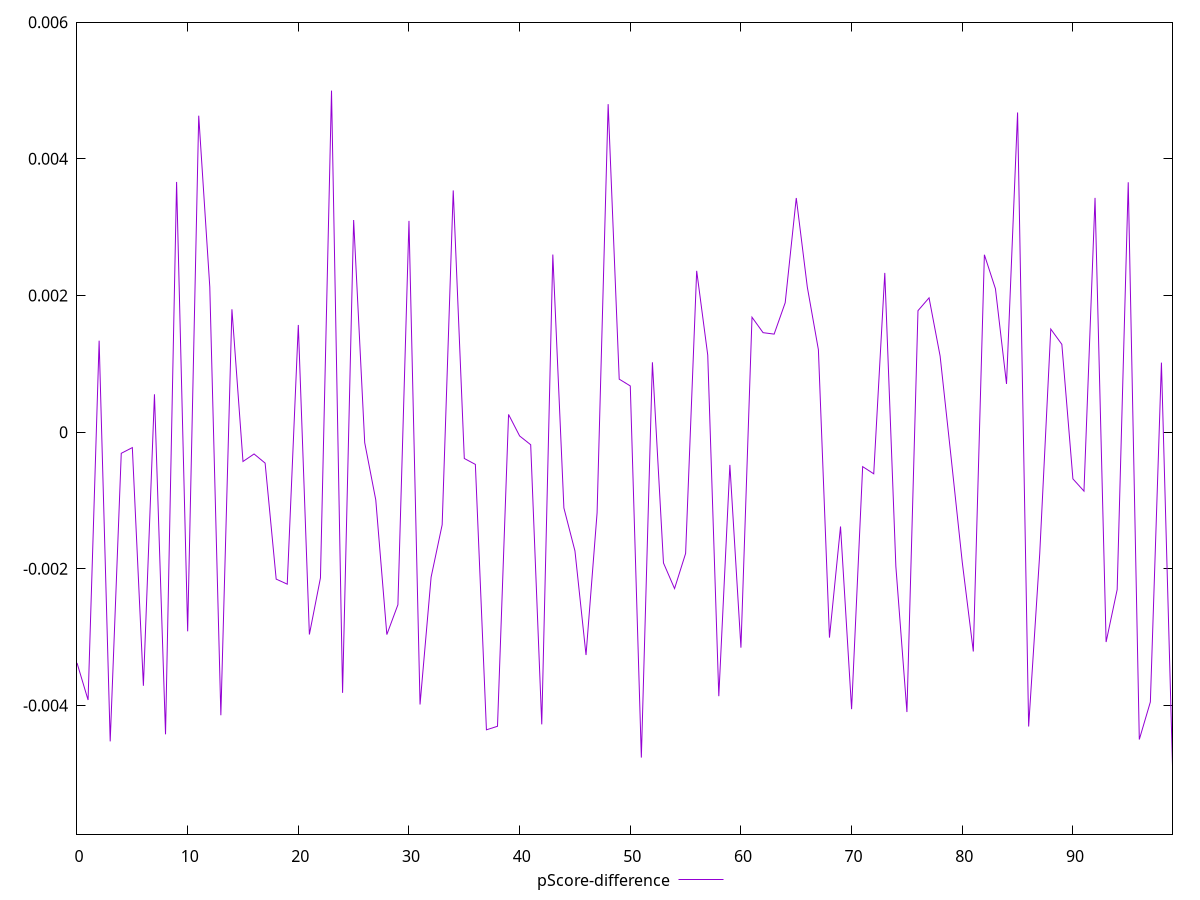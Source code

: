 reset

$pScoreDifference <<EOF
0 -0.003376393099854935
1 -0.003918468686098575
2 0.0013388928874142891
3 -0.004524583316891206
4 -0.0003087106979579035
5 -0.00022548465926008898
6 -0.0037103718516902084
7 0.0005545440197037843
8 -0.004420805224811253
9 0.003661584079942548
10 -0.002913931720369578
11 0.004631220076865561
12 0.002124330838033095
13 -0.004141598746453146
14 0.001798484888694607
15 -0.00042885864307073973
16 -0.00031878820089670246
17 -0.00045243696251850984
18 -0.002149989898497018
19 -0.0022238633636937344
20 0.0015690839925793787
21 -0.002960244200742368
22 -0.002132221244701138
23 0.0049976057704022026
24 -0.0038141952467962703
25 0.0031044795645194245
26 -0.00015339258404190037
27 -0.0009913011373645642
28 -0.0029615736863823905
29 -0.0025246133446447105
30 0.003091584021118754
31 -0.003984798529967026
32 -0.00212200032144072
33 -0.0013545121015585693
34 0.003537921423360957
35 -0.00038477943845771634
36 -0.0004712518638614327
37 -0.004354915565583317
38 -0.004303021596544054
39 0.00025960339379638153
40 -0.000055426484106502194
41 -0.00018391672884388033
42 -0.004275287476403267
43 0.002599244408997614
44 -0.0011087414747396052
45 -0.0017376942609308443
46 -0.0032607209857281605
47 -0.0011799034958362986
48 0.00480005506011838
49 0.0007757655718859668
50 0.0006766365378979566
51 -0.0047609751095039066
52 0.0010223460409791718
53 -0.0019136308183548278
54 -0.0022884728928364018
55 -0.0017744280178646488
56 0.002360940860217764
57 0.001127946387804446
58 -0.003862586586883543
59 -0.00047888589255795644
60 -0.0031531512968484554
61 0.0016818486340488548
62 0.00145627932626613
63 0.0014350674558014642
64 0.0018944437504070377
65 0.0034271848594795706
66 0.002121663894445791
67 0.0012065108145734582
68 -0.003006159711672285
69 -0.0013803377754627588
70 -0.004053325927832363
71 -0.0005042457120336685
72 -0.000608858574649429
73 0.0023303875517397543
74 -0.0019632861826109904
75 -0.004095097059959474
76 0.0017781215126747574
77 0.001965771449214837
78 0.0011137819871304133
79 -0.00038041738494787314
80 -0.0019013310492556057
81 -0.0032092500042906202
82 0.0025963073300264705
83 0.002098298978292945
84 0.0007060869412977011
85 0.004678016027185983
86 -0.004307022584380649
87 -0.0017825789845172801
88 0.0015089323793678888
89 0.0012852317632140453
90 -0.0006832287564458861
91 -0.0008624610445785441
92 0.003428106089447769
93 -0.0030706302081893178
94 -0.0023037649721110443
95 0.003656580554216249
96 -0.004496632843278836
97 -0.0039471448497271355
98 0.0010182310520195914
99 -0.004881407845645613
EOF

set key outside below
set xrange [0:99]
set yrange [-0.005881407845645613:0.005997605770402203]
set trange [-0.005881407845645613:0.005997605770402203]
set terminal svg size 640, 500 enhanced background rgb 'white'
set output "report_00013_2021-02-09T12-04-24.940Z/first-contentful-paint/samples/pages+cached+noadtech+nomedia/pScore-difference/values.svg"

plot $pScoreDifference title "pScore-difference" with line

reset
